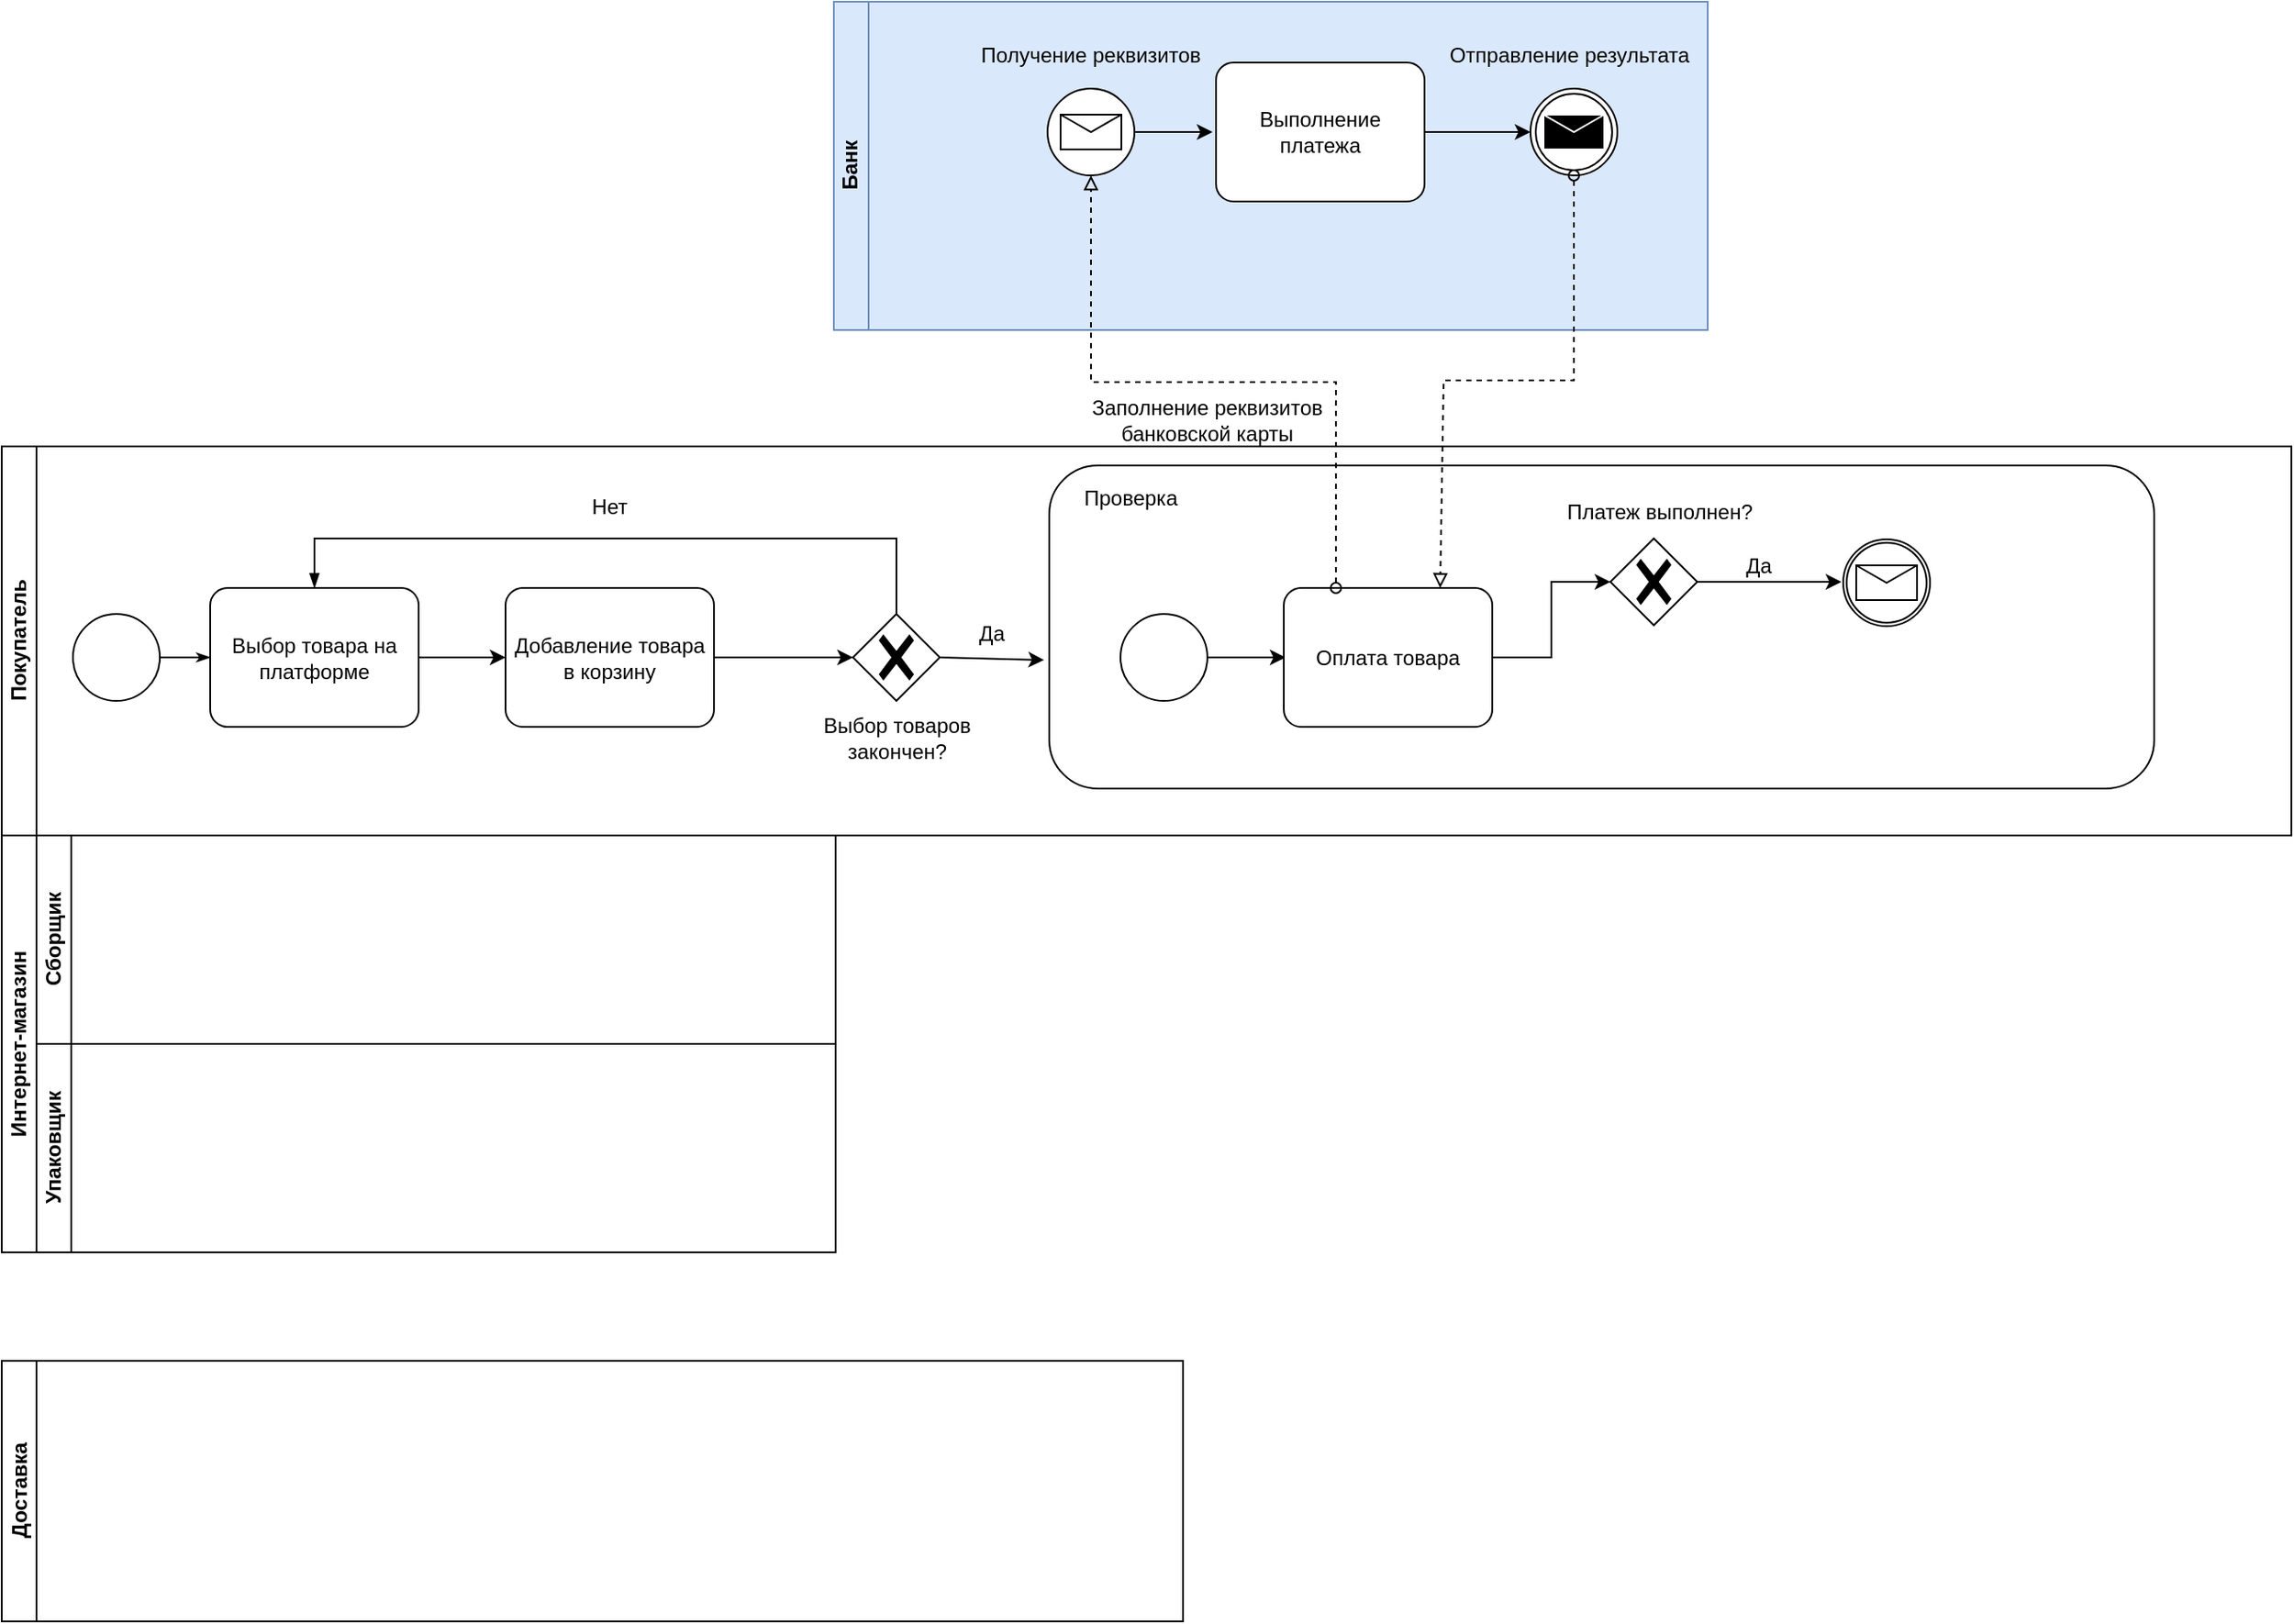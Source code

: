 <mxfile version="21.1.4" type="github">
  <diagram name="Страница 1" id="UiT--QQ6pItDQjkaKLVf">
    <mxGraphModel dx="1542" dy="1288" grid="0" gridSize="10" guides="1" tooltips="1" connect="1" arrows="1" fold="1" page="0" pageScale="1" pageWidth="827" pageHeight="1169" math="0" shadow="0">
      <root>
        <mxCell id="0" />
        <mxCell id="1" parent="0" />
        <mxCell id="waBg7-lZwKW4JVFWOzP7-32" value="Доставка" style="swimlane;html=1;startSize=20;horizontal=0;" vertex="1" parent="1">
          <mxGeometry x="180" y="593.5" width="680" height="150" as="geometry" />
        </mxCell>
        <mxCell id="waBg7-lZwKW4JVFWOzP7-2" value="Банк" style="swimlane;html=1;startSize=20;horizontal=0;container=0;fillColor=#dae8fc;strokeColor=#6c8ebf;labelBackgroundColor=none;swimlaneFillColor=#dae8fc;" vertex="1" parent="1">
          <mxGeometry x="659" y="-189" width="503" height="189" as="geometry" />
        </mxCell>
        <mxCell id="waBg7-lZwKW4JVFWOzP7-83" value="" style="edgeStyle=orthogonalEdgeStyle;rounded=0;orthogonalLoop=1;jettySize=auto;html=1;" edge="1" parent="waBg7-lZwKW4JVFWOzP7-2" source="waBg7-lZwKW4JVFWOzP7-79">
          <mxGeometry relative="1" as="geometry">
            <mxPoint x="218" y="75" as="targetPoint" />
          </mxGeometry>
        </mxCell>
        <mxCell id="waBg7-lZwKW4JVFWOzP7-79" value="" style="points=[[0.145,0.145,0],[0.5,0,0],[0.855,0.145,0],[1,0.5,0],[0.855,0.855,0],[0.5,1,0],[0.145,0.855,0],[0,0.5,0]];shape=mxgraph.bpmn.event;html=1;verticalLabelPosition=bottom;labelBackgroundColor=#ffffff;verticalAlign=top;align=center;perimeter=ellipsePerimeter;outlineConnect=0;aspect=fixed;outline=standard;symbol=message;" vertex="1" parent="waBg7-lZwKW4JVFWOzP7-2">
          <mxGeometry x="123" y="50" width="50" height="50" as="geometry" />
        </mxCell>
        <mxCell id="waBg7-lZwKW4JVFWOzP7-80" value="" style="points=[[0.145,0.145,0],[0.5,0,0],[0.855,0.145,0],[1,0.5,0],[0.855,0.855,0],[0.5,1,0],[0.145,0.855,0],[0,0.5,0]];shape=mxgraph.bpmn.event;html=1;verticalLabelPosition=bottom;labelBackgroundColor=#ffffff;verticalAlign=top;align=center;perimeter=ellipsePerimeter;outlineConnect=0;aspect=fixed;outline=throwing;symbol=message;" vertex="1" parent="waBg7-lZwKW4JVFWOzP7-2">
          <mxGeometry x="401" y="50" width="50" height="50" as="geometry" />
        </mxCell>
        <mxCell id="waBg7-lZwKW4JVFWOzP7-84" value="" style="edgeStyle=orthogonalEdgeStyle;rounded=0;orthogonalLoop=1;jettySize=auto;html=1;" edge="1" parent="waBg7-lZwKW4JVFWOzP7-2" source="waBg7-lZwKW4JVFWOzP7-81" target="waBg7-lZwKW4JVFWOzP7-80">
          <mxGeometry relative="1" as="geometry" />
        </mxCell>
        <mxCell id="waBg7-lZwKW4JVFWOzP7-81" value="Выполнение платежа" style="points=[[0.25,0,0],[0.5,0,0],[0.75,0,0],[1,0.25,0],[1,0.5,0],[1,0.75,0],[0.75,1,0],[0.5,1,0],[0.25,1,0],[0,0.75,0],[0,0.5,0],[0,0.25,0]];shape=mxgraph.bpmn.task;whiteSpace=wrap;rectStyle=rounded;size=10;html=1;container=1;expand=0;collapsible=0;taskMarker=abstract;" vertex="1" parent="waBg7-lZwKW4JVFWOzP7-2">
          <mxGeometry x="220" y="35" width="120" height="80" as="geometry" />
        </mxCell>
        <mxCell id="waBg7-lZwKW4JVFWOzP7-88" value="Получение реквизитов" style="text;html=1;strokeColor=none;fillColor=none;align=center;verticalAlign=middle;whiteSpace=wrap;rounded=0;" vertex="1" parent="waBg7-lZwKW4JVFWOzP7-2">
          <mxGeometry x="79" y="16" width="138" height="30" as="geometry" />
        </mxCell>
        <mxCell id="waBg7-lZwKW4JVFWOzP7-89" value="Отправление результата" style="text;html=1;strokeColor=none;fillColor=none;align=center;verticalAlign=middle;whiteSpace=wrap;rounded=0;" vertex="1" parent="waBg7-lZwKW4JVFWOzP7-2">
          <mxGeometry x="353" y="16" width="141" height="30" as="geometry" />
        </mxCell>
        <mxCell id="waBg7-lZwKW4JVFWOzP7-14" value="Покупатель" style="swimlane;html=1;startSize=20;horizontal=0;" vertex="1" parent="1">
          <mxGeometry x="180" y="67" width="1318" height="224" as="geometry" />
        </mxCell>
        <mxCell id="waBg7-lZwKW4JVFWOzP7-40" style="edgeStyle=orthogonalEdgeStyle;rounded=0;html=1;labelBackgroundColor=none;startArrow=none;startFill=0;startSize=5;endArrow=classicThin;endFill=1;endSize=5;jettySize=auto;orthogonalLoop=1;strokeWidth=1;fontFamily=Verdana;fontSize=8" edge="1" parent="waBg7-lZwKW4JVFWOzP7-14">
          <mxGeometry relative="1" as="geometry">
            <mxPoint x="120" y="121.5" as="targetPoint" />
            <mxPoint x="90.0" y="121.545" as="sourcePoint" />
          </mxGeometry>
        </mxCell>
        <mxCell id="waBg7-lZwKW4JVFWOzP7-43" value="" style="points=[[0.25,0.25,0],[0.5,0,0],[0.75,0.25,0],[1,0.5,0],[0.75,0.75,0],[0.5,1,0],[0.25,0.75,0],[0,0.5,0]];shape=mxgraph.bpmn.gateway2;html=1;verticalLabelPosition=bottom;labelBackgroundColor=#ffffff;verticalAlign=top;align=center;perimeter=rhombusPerimeter;outlineConnect=0;outline=none;symbol=none;gwType=exclusive;" vertex="1" parent="waBg7-lZwKW4JVFWOzP7-14">
          <mxGeometry x="490" y="96.5" width="50" height="50" as="geometry" />
        </mxCell>
        <mxCell id="waBg7-lZwKW4JVFWOzP7-49" value="" style="edgeStyle=orthogonalEdgeStyle;rounded=0;orthogonalLoop=1;jettySize=auto;html=1;" edge="1" parent="waBg7-lZwKW4JVFWOzP7-14" source="waBg7-lZwKW4JVFWOzP7-44" target="waBg7-lZwKW4JVFWOzP7-48">
          <mxGeometry relative="1" as="geometry" />
        </mxCell>
        <mxCell id="waBg7-lZwKW4JVFWOzP7-44" value="Выбор товара на платформе" style="points=[[0.25,0,0],[0.5,0,0],[0.75,0,0],[1,0.25,0],[1,0.5,0],[1,0.75,0],[0.75,1,0],[0.5,1,0],[0.25,1,0],[0,0.75,0],[0,0.5,0],[0,0.25,0]];shape=mxgraph.bpmn.task;whiteSpace=wrap;rectStyle=rounded;size=10;html=1;container=1;expand=0;collapsible=0;taskMarker=abstract;" vertex="1" parent="waBg7-lZwKW4JVFWOzP7-14">
          <mxGeometry x="120" y="81.5" width="120" height="80" as="geometry" />
        </mxCell>
        <mxCell id="waBg7-lZwKW4JVFWOzP7-50" value="" style="edgeStyle=orthogonalEdgeStyle;rounded=0;orthogonalLoop=1;jettySize=auto;html=1;" edge="1" parent="waBg7-lZwKW4JVFWOzP7-14" source="waBg7-lZwKW4JVFWOzP7-48" target="waBg7-lZwKW4JVFWOzP7-43">
          <mxGeometry relative="1" as="geometry" />
        </mxCell>
        <mxCell id="waBg7-lZwKW4JVFWOzP7-48" value="Добавление товара в корзину" style="points=[[0.25,0,0],[0.5,0,0],[0.75,0,0],[1,0.25,0],[1,0.5,0],[1,0.75,0],[0.75,1,0],[0.5,1,0],[0.25,1,0],[0,0.75,0],[0,0.5,0],[0,0.25,0]];shape=mxgraph.bpmn.task;whiteSpace=wrap;rectStyle=rounded;size=10;html=1;container=1;expand=0;collapsible=0;taskMarker=abstract;" vertex="1" parent="waBg7-lZwKW4JVFWOzP7-14">
          <mxGeometry x="290" y="81.5" width="120" height="80" as="geometry" />
        </mxCell>
        <mxCell id="waBg7-lZwKW4JVFWOzP7-51" value="" style="edgeStyle=elbowEdgeStyle;fontSize=12;html=1;endArrow=blockThin;endFill=1;rounded=0;exitX=0.5;exitY=0;exitDx=0;exitDy=0;exitPerimeter=0;entryX=0.5;entryY=0;entryDx=0;entryDy=0;entryPerimeter=0;" edge="1" parent="waBg7-lZwKW4JVFWOzP7-14" source="waBg7-lZwKW4JVFWOzP7-43" target="waBg7-lZwKW4JVFWOzP7-44">
          <mxGeometry width="160" relative="1" as="geometry">
            <mxPoint x="450" y="103" as="sourcePoint" />
            <mxPoint x="610" y="103" as="targetPoint" />
            <Array as="points">
              <mxPoint x="410" y="53" />
              <mxPoint x="340" y="63" />
            </Array>
          </mxGeometry>
        </mxCell>
        <mxCell id="waBg7-lZwKW4JVFWOzP7-52" value="Выбор товаров закончен?" style="text;html=1;strokeColor=none;fillColor=none;align=center;verticalAlign=middle;whiteSpace=wrap;rounded=0;" vertex="1" parent="waBg7-lZwKW4JVFWOzP7-14">
          <mxGeometry x="467.5" y="153" width="95" height="30" as="geometry" />
        </mxCell>
        <mxCell id="waBg7-lZwKW4JVFWOzP7-63" value="Нет" style="text;html=1;strokeColor=none;fillColor=none;align=center;verticalAlign=middle;whiteSpace=wrap;rounded=0;" vertex="1" parent="waBg7-lZwKW4JVFWOzP7-14">
          <mxGeometry x="320" y="20" width="60" height="30" as="geometry" />
        </mxCell>
        <mxCell id="waBg7-lZwKW4JVFWOzP7-66" value="Да" style="text;html=1;strokeColor=none;fillColor=none;align=center;verticalAlign=middle;whiteSpace=wrap;rounded=0;" vertex="1" parent="waBg7-lZwKW4JVFWOzP7-14">
          <mxGeometry x="540" y="93" width="60" height="30" as="geometry" />
        </mxCell>
        <mxCell id="waBg7-lZwKW4JVFWOzP7-68" value="" style="rounded=1;whiteSpace=wrap;html=1;" vertex="1" parent="waBg7-lZwKW4JVFWOzP7-14">
          <mxGeometry x="603" y="11" width="636" height="186" as="geometry" />
        </mxCell>
        <mxCell id="waBg7-lZwKW4JVFWOzP7-69" value="Проверка" style="text;html=1;strokeColor=none;fillColor=none;align=center;verticalAlign=middle;whiteSpace=wrap;rounded=0;" vertex="1" parent="waBg7-lZwKW4JVFWOzP7-14">
          <mxGeometry x="620" y="15" width="60" height="30" as="geometry" />
        </mxCell>
        <mxCell id="waBg7-lZwKW4JVFWOzP7-72" value="" style="edgeStyle=orthogonalEdgeStyle;rounded=0;orthogonalLoop=1;jettySize=auto;html=1;" edge="1" parent="waBg7-lZwKW4JVFWOzP7-14" source="waBg7-lZwKW4JVFWOzP7-70">
          <mxGeometry relative="1" as="geometry">
            <mxPoint x="739" y="121.5" as="targetPoint" />
          </mxGeometry>
        </mxCell>
        <mxCell id="waBg7-lZwKW4JVFWOzP7-70" value="" style="points=[[0.145,0.145,0],[0.5,0,0],[0.855,0.145,0],[1,0.5,0],[0.855,0.855,0],[0.5,1,0],[0.145,0.855,0],[0,0.5,0]];shape=mxgraph.bpmn.event;html=1;verticalLabelPosition=bottom;labelBackgroundColor=#ffffff;verticalAlign=top;align=center;perimeter=ellipsePerimeter;outlineConnect=0;aspect=fixed;outline=standard;symbol=general;" vertex="1" parent="waBg7-lZwKW4JVFWOzP7-14">
          <mxGeometry x="644" y="96.5" width="50" height="50" as="geometry" />
        </mxCell>
        <mxCell id="waBg7-lZwKW4JVFWOzP7-94" value="" style="edgeStyle=orthogonalEdgeStyle;rounded=0;orthogonalLoop=1;jettySize=auto;html=1;" edge="1" parent="waBg7-lZwKW4JVFWOzP7-14" source="waBg7-lZwKW4JVFWOzP7-73" target="waBg7-lZwKW4JVFWOzP7-93">
          <mxGeometry relative="1" as="geometry" />
        </mxCell>
        <mxCell id="waBg7-lZwKW4JVFWOzP7-73" value="Оплата товара" style="points=[[0.25,0,0],[0.5,0,0],[0.75,0,0],[1,0.25,0],[1,0.5,0],[1,0.75,0],[0.75,1,0],[0.5,1,0],[0.25,1,0],[0,0.75,0],[0,0.5,0],[0,0.25,0]];shape=mxgraph.bpmn.task;whiteSpace=wrap;rectStyle=rounded;size=10;html=1;container=1;expand=0;collapsible=0;taskMarker=abstract;" vertex="1" parent="waBg7-lZwKW4JVFWOzP7-14">
          <mxGeometry x="738" y="81.5" width="120" height="80" as="geometry" />
        </mxCell>
        <mxCell id="waBg7-lZwKW4JVFWOzP7-65" value="" style="endArrow=classic;html=1;rounded=0;exitX=1;exitY=0.5;exitDx=0;exitDy=0;exitPerimeter=0;entryX=1;entryY=1;entryDx=0;entryDy=0;" edge="1" parent="waBg7-lZwKW4JVFWOzP7-14" source="waBg7-lZwKW4JVFWOzP7-43" target="waBg7-lZwKW4JVFWOzP7-66">
          <mxGeometry width="50" height="50" relative="1" as="geometry">
            <mxPoint x="470" y="293" as="sourcePoint" />
            <mxPoint x="600" y="272" as="targetPoint" />
          </mxGeometry>
        </mxCell>
        <mxCell id="waBg7-lZwKW4JVFWOzP7-96" value="" style="edgeStyle=orthogonalEdgeStyle;rounded=0;orthogonalLoop=1;jettySize=auto;html=1;" edge="1" parent="waBg7-lZwKW4JVFWOzP7-14" source="waBg7-lZwKW4JVFWOzP7-93">
          <mxGeometry relative="1" as="geometry">
            <mxPoint x="1059.0" y="78" as="targetPoint" />
          </mxGeometry>
        </mxCell>
        <mxCell id="waBg7-lZwKW4JVFWOzP7-93" value="" style="points=[[0.25,0.25,0],[0.5,0,0],[0.75,0.25,0],[1,0.5,0],[0.75,0.75,0],[0.5,1,0],[0.25,0.75,0],[0,0.5,0]];shape=mxgraph.bpmn.gateway2;html=1;verticalLabelPosition=bottom;labelBackgroundColor=#ffffff;verticalAlign=top;align=center;perimeter=rhombusPerimeter;outlineConnect=0;outline=none;symbol=none;gwType=exclusive;" vertex="1" parent="waBg7-lZwKW4JVFWOzP7-14">
          <mxGeometry x="926" y="53" width="50" height="50" as="geometry" />
        </mxCell>
        <mxCell id="waBg7-lZwKW4JVFWOzP7-97" value="Платеж выполнен?" style="text;html=1;strokeColor=none;fillColor=none;align=center;verticalAlign=middle;whiteSpace=wrap;rounded=0;" vertex="1" parent="waBg7-lZwKW4JVFWOzP7-14">
          <mxGeometry x="897" y="23" width="115" height="30" as="geometry" />
        </mxCell>
        <mxCell id="waBg7-lZwKW4JVFWOzP7-98" value="Да" style="text;html=1;strokeColor=none;fillColor=none;align=center;verticalAlign=middle;whiteSpace=wrap;rounded=0;" vertex="1" parent="waBg7-lZwKW4JVFWOzP7-14">
          <mxGeometry x="954" y="53.5" width="115" height="30" as="geometry" />
        </mxCell>
        <mxCell id="waBg7-lZwKW4JVFWOzP7-99" value="" style="points=[[0.145,0.145,0],[0.5,0,0],[0.855,0.145,0],[1,0.5,0],[0.855,0.855,0],[0.5,1,0],[0.145,0.855,0],[0,0.5,0]];shape=mxgraph.bpmn.event;html=1;verticalLabelPosition=bottom;labelBackgroundColor=#ffffff;verticalAlign=top;align=center;perimeter=ellipsePerimeter;outlineConnect=0;aspect=fixed;outline=boundInt;symbol=message;" vertex="1" parent="waBg7-lZwKW4JVFWOzP7-14">
          <mxGeometry x="1060" y="53.5" width="50" height="50" as="geometry" />
        </mxCell>
        <mxCell id="waBg7-lZwKW4JVFWOzP7-108" value="" style="points=[[0.145,0.145,0],[0.5,0,0],[0.855,0.145,0],[1,0.5,0],[0.855,0.855,0],[0.5,1,0],[0.145,0.855,0],[0,0.5,0]];shape=mxgraph.bpmn.event;html=1;verticalLabelPosition=bottom;labelBackgroundColor=#ffffff;verticalAlign=top;align=center;perimeter=ellipsePerimeter;outlineConnect=0;aspect=fixed;outline=standard;symbol=general;" vertex="1" parent="waBg7-lZwKW4JVFWOzP7-14">
          <mxGeometry x="41" y="96.5" width="50" height="50" as="geometry" />
        </mxCell>
        <mxCell id="waBg7-lZwKW4JVFWOzP7-78" value="Заполнение реквизитов банковской карты" style="text;html=1;strokeColor=none;fillColor=none;align=center;verticalAlign=middle;whiteSpace=wrap;rounded=0;" vertex="1" parent="1">
          <mxGeometry x="805" y="37" width="138" height="30" as="geometry" />
        </mxCell>
        <mxCell id="waBg7-lZwKW4JVFWOzP7-87" value="" style="endArrow=block;html=1;rounded=0;entryX=0.5;entryY=1;entryDx=0;entryDy=0;entryPerimeter=0;exitX=0.25;exitY=0;exitDx=0;exitDy=0;exitPerimeter=0;startArrow=oval;startFill=0;dashed=1;endFill=0;" edge="1" parent="1" source="waBg7-lZwKW4JVFWOzP7-73" target="waBg7-lZwKW4JVFWOzP7-79">
          <mxGeometry width="50" height="50" relative="1" as="geometry">
            <mxPoint x="941" y="48" as="sourcePoint" />
            <mxPoint x="991" y="-2" as="targetPoint" />
            <Array as="points">
              <mxPoint x="948" y="30" />
              <mxPoint x="807" y="30" />
            </Array>
          </mxGeometry>
        </mxCell>
        <mxCell id="waBg7-lZwKW4JVFWOzP7-92" value="" style="endArrow=block;html=1;rounded=0;entryX=0.75;entryY=0;entryDx=0;entryDy=0;entryPerimeter=0;exitX=0.5;exitY=1;exitDx=0;exitDy=0;exitPerimeter=0;dashed=1;endFill=0;startArrow=oval;startFill=0;" edge="1" parent="1" source="waBg7-lZwKW4JVFWOzP7-80" target="waBg7-lZwKW4JVFWOzP7-73">
          <mxGeometry width="50" height="50" relative="1" as="geometry">
            <mxPoint x="852" y="116" as="sourcePoint" />
            <mxPoint x="902" y="66" as="targetPoint" />
            <Array as="points">
              <mxPoint x="1085" y="29" />
              <mxPoint x="1010" y="29" />
            </Array>
          </mxGeometry>
        </mxCell>
        <mxCell id="waBg7-lZwKW4JVFWOzP7-104" value="Интернет-магазин" style="swimlane;html=1;childLayout=stackLayout;resizeParent=1;resizeParentMax=0;horizontal=0;startSize=20;horizontalStack=0;whiteSpace=wrap;" vertex="1" parent="1">
          <mxGeometry x="180" y="291" width="480" height="240" as="geometry" />
        </mxCell>
        <mxCell id="waBg7-lZwKW4JVFWOzP7-105" value="Сборщик" style="swimlane;html=1;startSize=20;horizontal=0;" vertex="1" parent="waBg7-lZwKW4JVFWOzP7-104">
          <mxGeometry x="20" width="460" height="120" as="geometry" />
        </mxCell>
        <mxCell id="waBg7-lZwKW4JVFWOzP7-106" value="Упаковщик" style="swimlane;html=1;startSize=20;horizontal=0;" vertex="1" parent="waBg7-lZwKW4JVFWOzP7-104">
          <mxGeometry x="20" y="120" width="460" height="120" as="geometry" />
        </mxCell>
      </root>
    </mxGraphModel>
  </diagram>
</mxfile>
